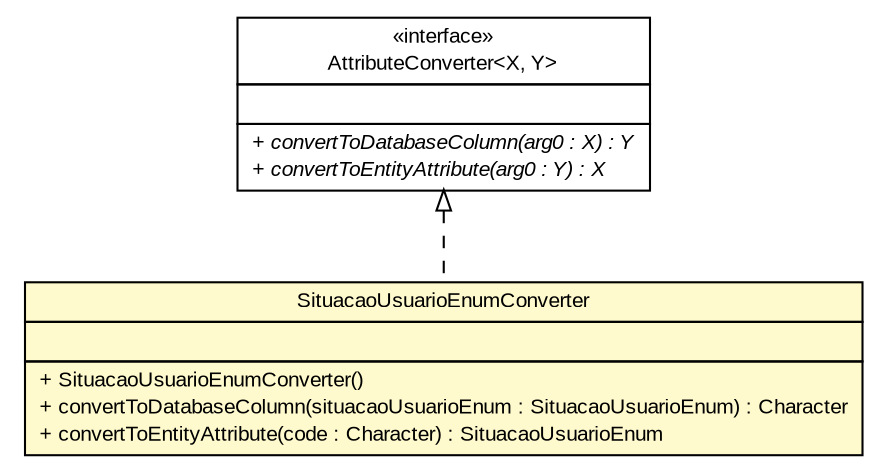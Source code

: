 #!/usr/local/bin/dot
#
# Class diagram 
# Generated by UMLGraph version R5_6 (http://www.umlgraph.org/)
#

digraph G {
	edge [fontname="arial",fontsize=10,labelfontname="arial",labelfontsize=10];
	node [fontname="arial",fontsize=10,shape=plaintext];
	nodesep=0.25;
	ranksep=0.5;
	// br.gov.to.sefaz.seg.persistence.converter.SituacaoUsuarioEnumConverter
	c183399 [label=<<table title="br.gov.to.sefaz.seg.persistence.converter.SituacaoUsuarioEnumConverter" border="0" cellborder="1" cellspacing="0" cellpadding="2" port="p" bgcolor="lemonChiffon" href="./SituacaoUsuarioEnumConverter.html">
		<tr><td><table border="0" cellspacing="0" cellpadding="1">
<tr><td align="center" balign="center"> SituacaoUsuarioEnumConverter </td></tr>
		</table></td></tr>
		<tr><td><table border="0" cellspacing="0" cellpadding="1">
<tr><td align="left" balign="left">  </td></tr>
		</table></td></tr>
		<tr><td><table border="0" cellspacing="0" cellpadding="1">
<tr><td align="left" balign="left"> + SituacaoUsuarioEnumConverter() </td></tr>
<tr><td align="left" balign="left"> + convertToDatabaseColumn(situacaoUsuarioEnum : SituacaoUsuarioEnum) : Character </td></tr>
<tr><td align="left" balign="left"> + convertToEntityAttribute(code : Character) : SituacaoUsuarioEnum </td></tr>
		</table></td></tr>
		</table>>, URL="./SituacaoUsuarioEnumConverter.html", fontname="arial", fontcolor="black", fontsize=10.0];
	//br.gov.to.sefaz.seg.persistence.converter.SituacaoUsuarioEnumConverter implements javax.persistence.AttributeConverter<X, Y>
	c183684:p -> c183399:p [dir=back,arrowtail=empty,style=dashed];
	// javax.persistence.AttributeConverter<X, Y>
	c183684 [label=<<table title="javax.persistence.AttributeConverter" border="0" cellborder="1" cellspacing="0" cellpadding="2" port="p" href="http://java.sun.com/j2se/1.4.2/docs/api/javax/persistence/AttributeConverter.html">
		<tr><td><table border="0" cellspacing="0" cellpadding="1">
<tr><td align="center" balign="center"> &#171;interface&#187; </td></tr>
<tr><td align="center" balign="center"> AttributeConverter&lt;X, Y&gt; </td></tr>
		</table></td></tr>
		<tr><td><table border="0" cellspacing="0" cellpadding="1">
<tr><td align="left" balign="left">  </td></tr>
		</table></td></tr>
		<tr><td><table border="0" cellspacing="0" cellpadding="1">
<tr><td align="left" balign="left"><font face="arial italic" point-size="10.0"> + convertToDatabaseColumn(arg0 : X) : Y </font></td></tr>
<tr><td align="left" balign="left"><font face="arial italic" point-size="10.0"> + convertToEntityAttribute(arg0 : Y) : X </font></td></tr>
		</table></td></tr>
		</table>>, URL="http://java.sun.com/j2se/1.4.2/docs/api/javax/persistence/AttributeConverter.html", fontname="arial", fontcolor="black", fontsize=10.0];
}

